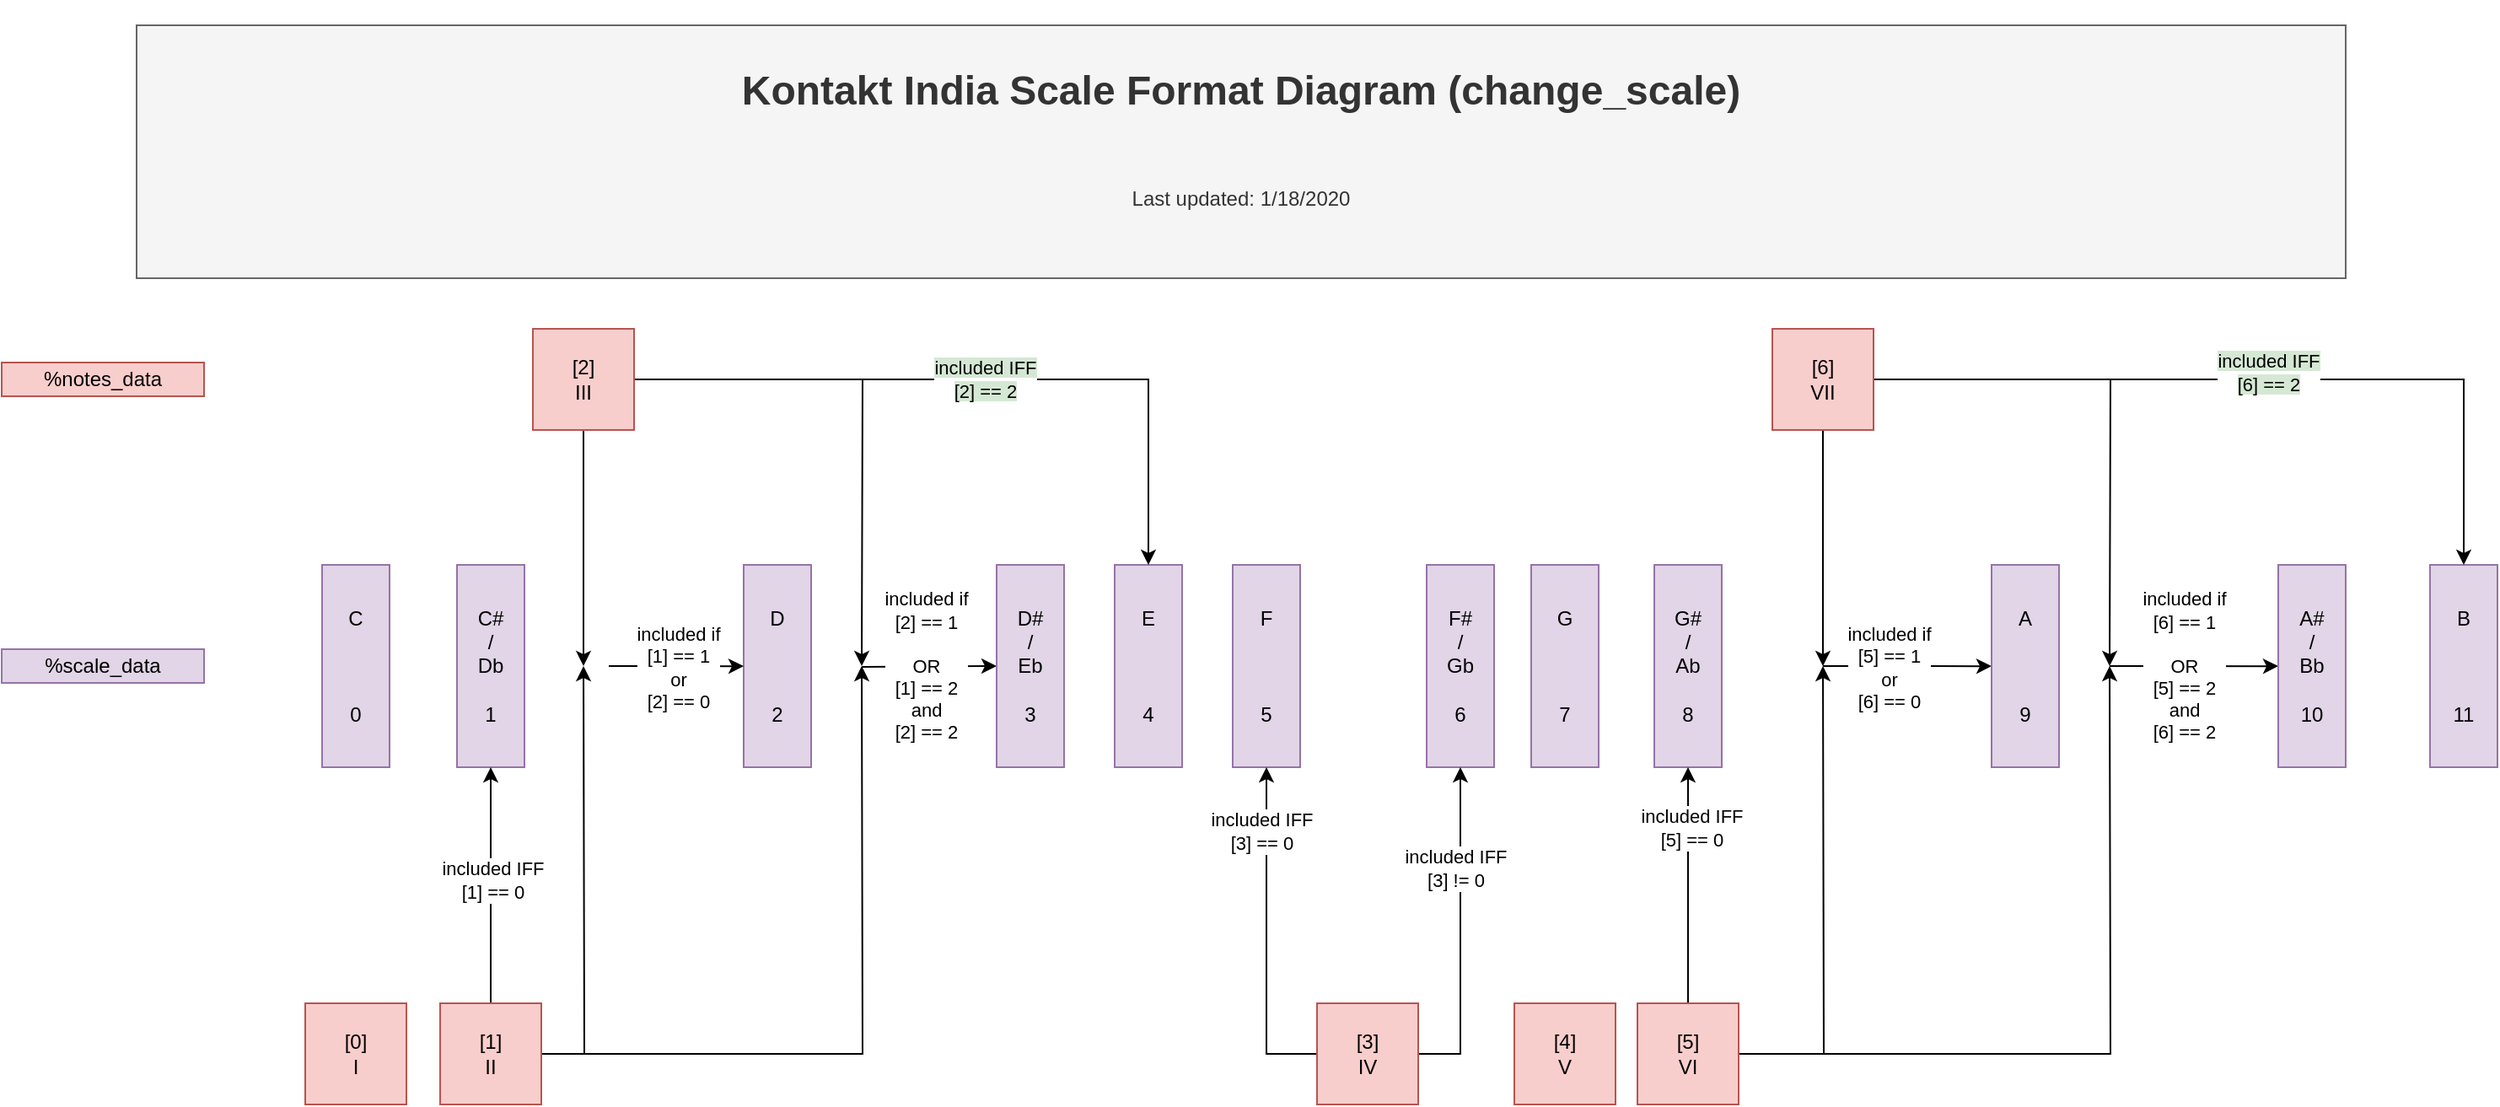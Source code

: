 <mxfile version="14.2.4" type="device"><diagram id="p7WG2le0ozjBmr6t2cEE" name="Page-1"><mxGraphModel dx="1963" dy="1766" grid="1" gridSize="10" guides="1" tooltips="1" connect="1" arrows="1" fold="1" page="1" pageScale="1" pageWidth="850" pageHeight="1100" math="0" shadow="0"><root><mxCell id="0"/><mxCell id="1" parent="0"/><mxCell id="JxakJ8BaF1uNRBy-0vIx-1" value="C&lt;br&gt;&lt;br&gt;&lt;br&gt;&lt;br&gt;0" style="rounded=0;whiteSpace=wrap;html=1;fillColor=#e1d5e7;strokeColor=#9673a6;" parent="1" vertex="1"><mxGeometry x="-250" y="150" width="40" height="120" as="geometry"/></mxCell><mxCell id="JxakJ8BaF1uNRBy-0vIx-3" value="C#&lt;br&gt;/&lt;br&gt;Db&lt;br&gt;&lt;br&gt;1" style="rounded=0;whiteSpace=wrap;html=1;fillColor=#e1d5e7;strokeColor=#9673a6;" parent="1" vertex="1"><mxGeometry x="-170" y="150" width="40" height="120" as="geometry"/></mxCell><mxCell id="JxakJ8BaF1uNRBy-0vIx-4" value="D&lt;br&gt;&lt;br&gt;&lt;br&gt;&lt;br&gt;2" style="rounded=0;whiteSpace=wrap;html=1;fillColor=#e1d5e7;strokeColor=#9673a6;" parent="1" vertex="1"><mxGeometry y="150" width="40" height="120" as="geometry"/></mxCell><mxCell id="JxakJ8BaF1uNRBy-0vIx-110" style="edgeStyle=orthogonalEdgeStyle;rounded=0;jumpStyle=gap;orthogonalLoop=1;jettySize=auto;html=1;exitX=0;exitY=0.5;exitDx=0;exitDy=0;entryX=0;entryY=0.5;entryDx=0;entryDy=0;" parent="1" target="JxakJ8BaF1uNRBy-0vIx-5" edge="1"><mxGeometry relative="1" as="geometry"><mxPoint x="70" y="210.471" as="sourcePoint"/></mxGeometry></mxCell><mxCell id="JxakJ8BaF1uNRBy-0vIx-111" value="included if&lt;br&gt;[2] == 1&lt;br&gt;&lt;br&gt;OR&lt;br&gt;[1] == 2&lt;br&gt;and&lt;br&gt;[2] == 2" style="edgeLabel;html=1;align=center;verticalAlign=middle;resizable=0;points=[];" parent="JxakJ8BaF1uNRBy-0vIx-110" vertex="1" connectable="0"><mxGeometry x="-0.067" y="1" relative="1" as="geometry"><mxPoint as="offset"/></mxGeometry></mxCell><mxCell id="JxakJ8BaF1uNRBy-0vIx-5" value="D#&lt;br&gt;/&lt;br&gt;Eb&lt;br&gt;&lt;br&gt;3" style="rounded=0;whiteSpace=wrap;html=1;fillColor=#e1d5e7;strokeColor=#9673a6;" parent="1" vertex="1"><mxGeometry x="150" y="150" width="40" height="120" as="geometry"/></mxCell><mxCell id="JxakJ8BaF1uNRBy-0vIx-6" value="E&lt;br&gt;&lt;br&gt;&lt;br&gt;&lt;br&gt;4" style="rounded=0;whiteSpace=wrap;html=1;fillColor=#e1d5e7;strokeColor=#9673a6;" parent="1" vertex="1"><mxGeometry x="220" y="150" width="40" height="120" as="geometry"/></mxCell><mxCell id="JxakJ8BaF1uNRBy-0vIx-7" value="F&lt;br&gt;&lt;br&gt;&lt;br&gt;&lt;br&gt;5" style="rounded=0;whiteSpace=wrap;html=1;fillColor=#e1d5e7;strokeColor=#9673a6;" parent="1" vertex="1"><mxGeometry x="290" y="150" width="40" height="120" as="geometry"/></mxCell><mxCell id="JxakJ8BaF1uNRBy-0vIx-8" value="F#&lt;br&gt;/&lt;br&gt;Gb&lt;br&gt;&lt;br&gt;6" style="rounded=0;whiteSpace=wrap;html=1;fillColor=#e1d5e7;strokeColor=#9673a6;" parent="1" vertex="1"><mxGeometry x="405" y="150" width="40" height="120" as="geometry"/></mxCell><mxCell id="JxakJ8BaF1uNRBy-0vIx-9" value="G&lt;br&gt;&lt;br&gt;&lt;br&gt;&lt;br&gt;7" style="rounded=0;whiteSpace=wrap;html=1;fillColor=#e1d5e7;strokeColor=#9673a6;" parent="1" vertex="1"><mxGeometry x="467" y="150" width="40" height="120" as="geometry"/></mxCell><mxCell id="JxakJ8BaF1uNRBy-0vIx-10" value="G#&lt;br&gt;/&lt;br&gt;Ab&lt;br&gt;&lt;br&gt;8" style="rounded=0;whiteSpace=wrap;html=1;fillColor=#e1d5e7;strokeColor=#9673a6;" parent="1" vertex="1"><mxGeometry x="540" y="150" width="40" height="120" as="geometry"/></mxCell><mxCell id="JxakJ8BaF1uNRBy-0vIx-125" style="edgeStyle=orthogonalEdgeStyle;rounded=0;jumpStyle=gap;orthogonalLoop=1;jettySize=auto;html=1;" parent="1" target="JxakJ8BaF1uNRBy-0vIx-11" edge="1"><mxGeometry relative="1" as="geometry"><mxPoint x="640" y="210" as="sourcePoint"/></mxGeometry></mxCell><mxCell id="JxakJ8BaF1uNRBy-0vIx-126" value="included if&lt;br&gt;[5] == 1&lt;br&gt;or&lt;br&gt;[6] == 0" style="edgeLabel;html=1;align=center;verticalAlign=middle;resizable=0;points=[];" parent="JxakJ8BaF1uNRBy-0vIx-125" vertex="1" connectable="0"><mxGeometry x="-0.22" relative="1" as="geometry"><mxPoint as="offset"/></mxGeometry></mxCell><mxCell id="JxakJ8BaF1uNRBy-0vIx-11" value="A&lt;br&gt;&lt;br&gt;&lt;br&gt;&lt;br&gt;9" style="rounded=0;whiteSpace=wrap;html=1;fillColor=#e1d5e7;strokeColor=#9673a6;" parent="1" vertex="1"><mxGeometry x="740" y="150" width="40" height="120" as="geometry"/></mxCell><mxCell id="JxakJ8BaF1uNRBy-0vIx-129" style="edgeStyle=orthogonalEdgeStyle;rounded=0;jumpStyle=gap;orthogonalLoop=1;jettySize=auto;html=1;" parent="1" target="JxakJ8BaF1uNRBy-0vIx-12" edge="1"><mxGeometry relative="1" as="geometry"><mxPoint x="810" y="210" as="sourcePoint"/></mxGeometry></mxCell><mxCell id="JxakJ8BaF1uNRBy-0vIx-130" value="included if&lt;br&gt;[6] == 1&lt;br&gt;&lt;br&gt;OR&lt;br&gt;[5] == 2&lt;br&gt;and&lt;br&gt;[6] == 2" style="edgeLabel;html=1;align=center;verticalAlign=middle;resizable=0;points=[];" parent="JxakJ8BaF1uNRBy-0vIx-129" vertex="1" connectable="0"><mxGeometry x="-0.134" y="1" relative="1" as="geometry"><mxPoint as="offset"/></mxGeometry></mxCell><mxCell id="JxakJ8BaF1uNRBy-0vIx-12" value="A#&lt;br&gt;/&lt;br&gt;Bb&lt;br&gt;&lt;br&gt;10" style="rounded=0;whiteSpace=wrap;html=1;fillColor=#e1d5e7;strokeColor=#9673a6;" parent="1" vertex="1"><mxGeometry x="910" y="150" width="40" height="120" as="geometry"/></mxCell><mxCell id="JxakJ8BaF1uNRBy-0vIx-13" value="B&lt;br&gt;&lt;br&gt;&lt;br&gt;&lt;br&gt;11" style="rounded=0;whiteSpace=wrap;html=1;fillColor=#e1d5e7;strokeColor=#9673a6;" parent="1" vertex="1"><mxGeometry x="1000" y="150" width="40" height="120" as="geometry"/></mxCell><mxCell id="JxakJ8BaF1uNRBy-0vIx-14" value="[0]&lt;br&gt;I" style="whiteSpace=wrap;html=1;aspect=fixed;fillColor=#f8cecc;strokeColor=#b85450;" parent="1" vertex="1"><mxGeometry x="-260" y="410" width="60" height="60" as="geometry"/></mxCell><mxCell id="JxakJ8BaF1uNRBy-0vIx-59" style="edgeStyle=orthogonalEdgeStyle;jumpStyle=arc;orthogonalLoop=1;jettySize=auto;html=1;exitX=0.5;exitY=0;exitDx=0;exitDy=0;rounded=0;" parent="1" source="JxakJ8BaF1uNRBy-0vIx-15" target="JxakJ8BaF1uNRBy-0vIx-3" edge="1"><mxGeometry relative="1" as="geometry"/></mxCell><mxCell id="JxakJ8BaF1uNRBy-0vIx-77" value="included IFF&lt;br&gt;[1] == 0" style="edgeLabel;html=1;align=center;verticalAlign=middle;resizable=0;points=[];" parent="JxakJ8BaF1uNRBy-0vIx-59" vertex="1" connectable="0"><mxGeometry x="0.053" y="-1" relative="1" as="geometry"><mxPoint as="offset"/></mxGeometry></mxCell><mxCell id="JxakJ8BaF1uNRBy-0vIx-61" style="edgeStyle=orthogonalEdgeStyle;jumpStyle=arc;orthogonalLoop=1;jettySize=auto;html=1;exitX=1;exitY=0.5;exitDx=0;exitDy=0;rounded=0;" parent="1" source="JxakJ8BaF1uNRBy-0vIx-15" edge="1"><mxGeometry relative="1" as="geometry"><mxPoint x="70" y="210" as="targetPoint"/></mxGeometry></mxCell><mxCell id="JxakJ8BaF1uNRBy-0vIx-98" style="edgeStyle=orthogonalEdgeStyle;rounded=0;jumpStyle=gap;orthogonalLoop=1;jettySize=auto;html=1;entryX=0;entryY=0.5;entryDx=0;entryDy=0;" parent="1" source="JxakJ8BaF1uNRBy-0vIx-15" edge="1"><mxGeometry relative="1" as="geometry"><mxPoint x="-95" y="210" as="targetPoint"/></mxGeometry></mxCell><mxCell id="JxakJ8BaF1uNRBy-0vIx-15" value="[1]&lt;br&gt;II" style="whiteSpace=wrap;html=1;aspect=fixed;fillColor=#f8cecc;strokeColor=#b85450;" parent="1" vertex="1"><mxGeometry x="-180" y="410" width="60" height="60" as="geometry"/></mxCell><mxCell id="JxakJ8BaF1uNRBy-0vIx-94" style="edgeStyle=orthogonalEdgeStyle;rounded=0;jumpStyle=gap;orthogonalLoop=1;jettySize=auto;html=1;" parent="1" source="JxakJ8BaF1uNRBy-0vIx-16" edge="1"><mxGeometry relative="1" as="geometry"><mxPoint x="70" y="210" as="targetPoint"/></mxGeometry></mxCell><mxCell id="JxakJ8BaF1uNRBy-0vIx-99" style="edgeStyle=orthogonalEdgeStyle;rounded=0;jumpStyle=gap;orthogonalLoop=1;jettySize=auto;html=1;entryX=0;entryY=0.5;entryDx=0;entryDy=0;exitX=0.5;exitY=1;exitDx=0;exitDy=0;" parent="1" source="JxakJ8BaF1uNRBy-0vIx-16" edge="1"><mxGeometry relative="1" as="geometry"><mxPoint x="-95" y="210" as="targetPoint"/></mxGeometry></mxCell><mxCell id="JxakJ8BaF1uNRBy-0vIx-115" value="&lt;span style=&quot;background-color: rgb(213 , 232 , 212)&quot;&gt;included IFF&lt;br&gt;[2] == 2&lt;/span&gt;" style="edgeStyle=orthogonalEdgeStyle;rounded=0;jumpStyle=gap;orthogonalLoop=1;jettySize=auto;html=1;entryX=0.5;entryY=0;entryDx=0;entryDy=0;" parent="1" source="JxakJ8BaF1uNRBy-0vIx-16" target="JxakJ8BaF1uNRBy-0vIx-6" edge="1"><mxGeometry relative="1" as="geometry"/></mxCell><mxCell id="JxakJ8BaF1uNRBy-0vIx-16" value="[2]&lt;br&gt;III" style="whiteSpace=wrap;html=1;aspect=fixed;fillColor=#f8cecc;strokeColor=#b85450;" parent="1" vertex="1"><mxGeometry x="-125" y="10" width="60" height="60" as="geometry"/></mxCell><mxCell id="JxakJ8BaF1uNRBy-0vIx-66" style="edgeStyle=orthogonalEdgeStyle;jumpStyle=gap;orthogonalLoop=1;jettySize=auto;html=1;rounded=0;exitX=0;exitY=0.5;exitDx=0;exitDy=0;" parent="1" source="JxakJ8BaF1uNRBy-0vIx-17" target="JxakJ8BaF1uNRBy-0vIx-7" edge="1"><mxGeometry relative="1" as="geometry"/></mxCell><mxCell id="JxakJ8BaF1uNRBy-0vIx-116" value="included IFF&lt;br&gt;[3] == 0" style="edgeLabel;html=1;align=center;verticalAlign=middle;resizable=0;points=[];" parent="JxakJ8BaF1uNRBy-0vIx-66" vertex="1" connectable="0"><mxGeometry x="0.625" y="3" relative="1" as="geometry"><mxPoint as="offset"/></mxGeometry></mxCell><mxCell id="JxakJ8BaF1uNRBy-0vIx-67" style="edgeStyle=orthogonalEdgeStyle;jumpStyle=gap;orthogonalLoop=1;jettySize=auto;html=1;rounded=0;" parent="1" source="JxakJ8BaF1uNRBy-0vIx-17" target="JxakJ8BaF1uNRBy-0vIx-8" edge="1"><mxGeometry relative="1" as="geometry"/></mxCell><mxCell id="JxakJ8BaF1uNRBy-0vIx-117" value="included IFF&lt;br&gt;[3] != 0" style="edgeLabel;html=1;align=center;verticalAlign=middle;resizable=0;points=[];" parent="JxakJ8BaF1uNRBy-0vIx-67" vertex="1" connectable="0"><mxGeometry x="0.392" y="3" relative="1" as="geometry"><mxPoint as="offset"/></mxGeometry></mxCell><mxCell id="JxakJ8BaF1uNRBy-0vIx-17" value="[3]&lt;br&gt;IV" style="whiteSpace=wrap;html=1;aspect=fixed;fillColor=#f8cecc;strokeColor=#b85450;" parent="1" vertex="1"><mxGeometry x="340" y="410" width="60" height="60" as="geometry"/></mxCell><mxCell id="JxakJ8BaF1uNRBy-0vIx-18" value="[4]&lt;br&gt;V" style="whiteSpace=wrap;html=1;aspect=fixed;fillColor=#f8cecc;strokeColor=#b85450;" parent="1" vertex="1"><mxGeometry x="457" y="410" width="60" height="60" as="geometry"/></mxCell><mxCell id="JxakJ8BaF1uNRBy-0vIx-70" style="edgeStyle=orthogonalEdgeStyle;jumpStyle=gap;orthogonalLoop=1;jettySize=auto;html=1;rounded=0;" parent="1" source="JxakJ8BaF1uNRBy-0vIx-19" target="JxakJ8BaF1uNRBy-0vIx-10" edge="1"><mxGeometry relative="1" as="geometry"/></mxCell><mxCell id="JxakJ8BaF1uNRBy-0vIx-119" value="included IFF&lt;br&gt;[5] == 0" style="edgeLabel;html=1;align=center;verticalAlign=middle;resizable=0;points=[];" parent="JxakJ8BaF1uNRBy-0vIx-70" vertex="1" connectable="0"><mxGeometry x="0.485" y="-2" relative="1" as="geometry"><mxPoint as="offset"/></mxGeometry></mxCell><mxCell id="JxakJ8BaF1uNRBy-0vIx-121" style="edgeStyle=orthogonalEdgeStyle;rounded=0;jumpStyle=gap;orthogonalLoop=1;jettySize=auto;html=1;" parent="1" source="JxakJ8BaF1uNRBy-0vIx-19" edge="1"><mxGeometry relative="1" as="geometry"><mxPoint x="640" y="210" as="targetPoint"/></mxGeometry></mxCell><mxCell id="JxakJ8BaF1uNRBy-0vIx-127" style="edgeStyle=orthogonalEdgeStyle;rounded=0;jumpStyle=gap;orthogonalLoop=1;jettySize=auto;html=1;" parent="1" source="JxakJ8BaF1uNRBy-0vIx-19" edge="1"><mxGeometry relative="1" as="geometry"><mxPoint x="810" y="210" as="targetPoint"/></mxGeometry></mxCell><mxCell id="JxakJ8BaF1uNRBy-0vIx-19" value="[5]&lt;br&gt;VI" style="whiteSpace=wrap;html=1;aspect=fixed;fillColor=#f8cecc;strokeColor=#b85450;" parent="1" vertex="1"><mxGeometry x="530" y="410" width="60" height="60" as="geometry"/></mxCell><mxCell id="JxakJ8BaF1uNRBy-0vIx-124" style="edgeStyle=orthogonalEdgeStyle;rounded=0;jumpStyle=gap;orthogonalLoop=1;jettySize=auto;html=1;" parent="1" source="JxakJ8BaF1uNRBy-0vIx-21" edge="1"><mxGeometry relative="1" as="geometry"><mxPoint x="640" y="210" as="targetPoint"/></mxGeometry></mxCell><mxCell id="JxakJ8BaF1uNRBy-0vIx-128" style="edgeStyle=orthogonalEdgeStyle;rounded=0;jumpStyle=gap;orthogonalLoop=1;jettySize=auto;html=1;" parent="1" source="JxakJ8BaF1uNRBy-0vIx-21" edge="1"><mxGeometry relative="1" as="geometry"><mxPoint x="810" y="210" as="targetPoint"/></mxGeometry></mxCell><mxCell id="JxakJ8BaF1uNRBy-0vIx-131" style="edgeStyle=orthogonalEdgeStyle;rounded=0;jumpStyle=gap;orthogonalLoop=1;jettySize=auto;html=1;entryX=0.5;entryY=0;entryDx=0;entryDy=0;" parent="1" source="JxakJ8BaF1uNRBy-0vIx-21" target="JxakJ8BaF1uNRBy-0vIx-13" edge="1"><mxGeometry relative="1" as="geometry"/></mxCell><mxCell id="JxakJ8BaF1uNRBy-0vIx-132" value="&lt;span style=&quot;background-color: rgb(213 , 232 , 212)&quot;&gt;included IFF&lt;br&gt;[6] == 2&lt;/span&gt;" style="edgeLabel;html=1;align=center;verticalAlign=middle;resizable=0;points=[];" parent="JxakJ8BaF1uNRBy-0vIx-131" vertex="1" connectable="0"><mxGeometry x="0.018" y="4" relative="1" as="geometry"><mxPoint as="offset"/></mxGeometry></mxCell><mxCell id="JxakJ8BaF1uNRBy-0vIx-21" value="[6]&lt;br&gt;VII" style="whiteSpace=wrap;html=1;aspect=fixed;fillColor=#f8cecc;strokeColor=#b85450;" parent="1" vertex="1"><mxGeometry x="610" y="10" width="60" height="60" as="geometry"/></mxCell><mxCell id="JxakJ8BaF1uNRBy-0vIx-31" value="%scale_data" style="text;html=1;strokeColor=#9673a6;fillColor=#e1d5e7;align=center;verticalAlign=middle;whiteSpace=wrap;rounded=0;" parent="1" vertex="1"><mxGeometry x="-440" y="200" width="120" height="20" as="geometry"/></mxCell><mxCell id="JxakJ8BaF1uNRBy-0vIx-109" value="included if&lt;br&gt;[1] == 1&lt;br&gt;or&lt;br&gt;[2] == 0" style="edgeStyle=orthogonalEdgeStyle;rounded=0;jumpStyle=gap;orthogonalLoop=1;jettySize=auto;html=1;" parent="1" target="JxakJ8BaF1uNRBy-0vIx-4" edge="1"><mxGeometry relative="1" as="geometry"><mxPoint x="-80" y="210" as="sourcePoint"/></mxGeometry></mxCell><mxCell id="JxakJ8BaF1uNRBy-0vIx-133" value="&lt;h1&gt;Kontakt India Scale Format Diagram (change_scale)&lt;/h1&gt;&lt;p&gt;&lt;br&gt;&lt;/p&gt;&lt;p&gt;&lt;span&gt;Last updated: 1/18/2020&lt;/span&gt;&lt;br&gt;&lt;/p&gt;" style="text;html=1;strokeColor=#666666;fillColor=#f5f5f5;spacing=5;spacingTop=-20;whiteSpace=wrap;overflow=hidden;rounded=0;fontColor=#333333;strokeWidth=1;perimeterSpacing=0;align=center;verticalAlign=middle;" parent="1" vertex="1"><mxGeometry x="-360" y="-170" width="1310" height="150" as="geometry"/></mxCell><mxCell id="JxakJ8BaF1uNRBy-0vIx-135" value="%notes_data" style="text;html=1;strokeColor=#b85450;fillColor=#f8cecc;align=center;verticalAlign=middle;whiteSpace=wrap;rounded=0;" parent="1" vertex="1"><mxGeometry x="-440" y="30" width="120" height="20" as="geometry"/></mxCell></root></mxGraphModel></diagram></mxfile>